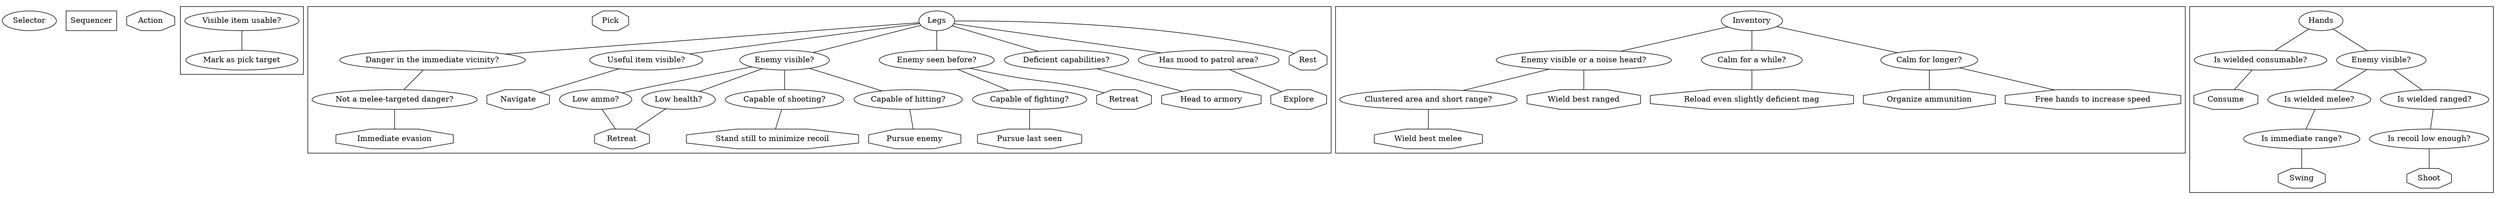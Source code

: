 graph g {
ordering=out;
graph[overlap=true];

Selector
Sequencer[shape=box];
Action[shape=octagon];

subgraph clusteritempicker {
"Visible item usable?"--"Mark as pick target"
}

subgraph clusterlegs {
Legs--"Danger in the immediate vicinity?"
"Danger in the immediate vicinity?"--"Not a melee-targeted danger?"
"Not a melee-targeted danger?"--"Immediate evasion"
"Pick"[shape=octagon]
Legs--"Useful item visible?"
"Useful item visible?"--"Navigate"
Legs--"Enemy visible?"
Legs--"Enemy seen before?"
Legs--"Deficient capabilities?"
"Enemy visible?"--"Low ammo?"
"Enemy visible?"--"Low health?"
"Low ammo?"--"Retreat"
"Low health?"--"Retreat"
"Enemy visible?"--"Capable of shooting?"
"Capable of shooting?"--"Stand still to minimize recoil"
"Enemy visible?"--"Capable of hitting?"
"Capable of hitting?"--"Pursue enemy"
"Enemy seen before?"--"Capable of fighting?"
"Enemy seen before?"--Retreat2
"Capable of fighting?"--"Pursue last seen"
"Deficient capabilities?"--"Head to armory"

"Pursue last seen"[shape=octagon]
"Head to armory"[shape=octagon]

"Immediate evasion"[shape=octagon]
Legs--"Has mood to patrol area?"
"Has mood to patrol area?"--"Explore"
Legs--"Rest"

"Pursue enemy"[shape=octagon]
"Retreat"[shape=octagon]
Retreat2[shape=octagon, label="Retreat"]
"Navigate"[shape=octagon]
"Rest"[shape=octagon]
"Explore"[shape=octagon]
"Stand still to minimize recoil"[shape=octagon]
}



subgraph clusterinventory {
Inventory--enemyvisible2
enemyvisible2[label="Enemy visible or a noise heard?"]
enemyvisible2--"Clustered area and short range?"
enemyvisible2--"Wield best ranged"
"Clustered area and short range?"--"Wield best melee"
Inventory--"Calm for a while?"
"Calm for a while?"--"Reload even slightly deficient mag"
Inventory--"Calm for longer?"
"Calm for longer?"--"Organize ammunition"
"Calm for longer?"--"Free hands to increase speed"

"Free hands to increase speed"[shape=octagon]
"Organize ammunition"[shape=octagon]
"Reload even slightly deficient mag"[shape=octagon]
"Wield best melee"[shape=octagon]
"Wield best ranged"[shape=octagon]
}

subgraph clusterhands {
Hands--"Is wielded consumable?"
"Is wielded consumable?"--"Consume"
Hands--enemyvisible3
enemyvisible3[label="Enemy visible?"]
enemyvisible3--"Is wielded melee?"
enemyvisible3--"Is wielded ranged?"
"Is wielded ranged?"--"Is recoil low enough?"
"Is recoil low enough?"--"Shoot"
"Is wielded melee?"--"Is immediate range?"
"Is immediate range?"--"Swing"

"Shoot"[shape=octagon]
"Swing"[shape=octagon]
"Consume"[shape=octagon]
}

}




